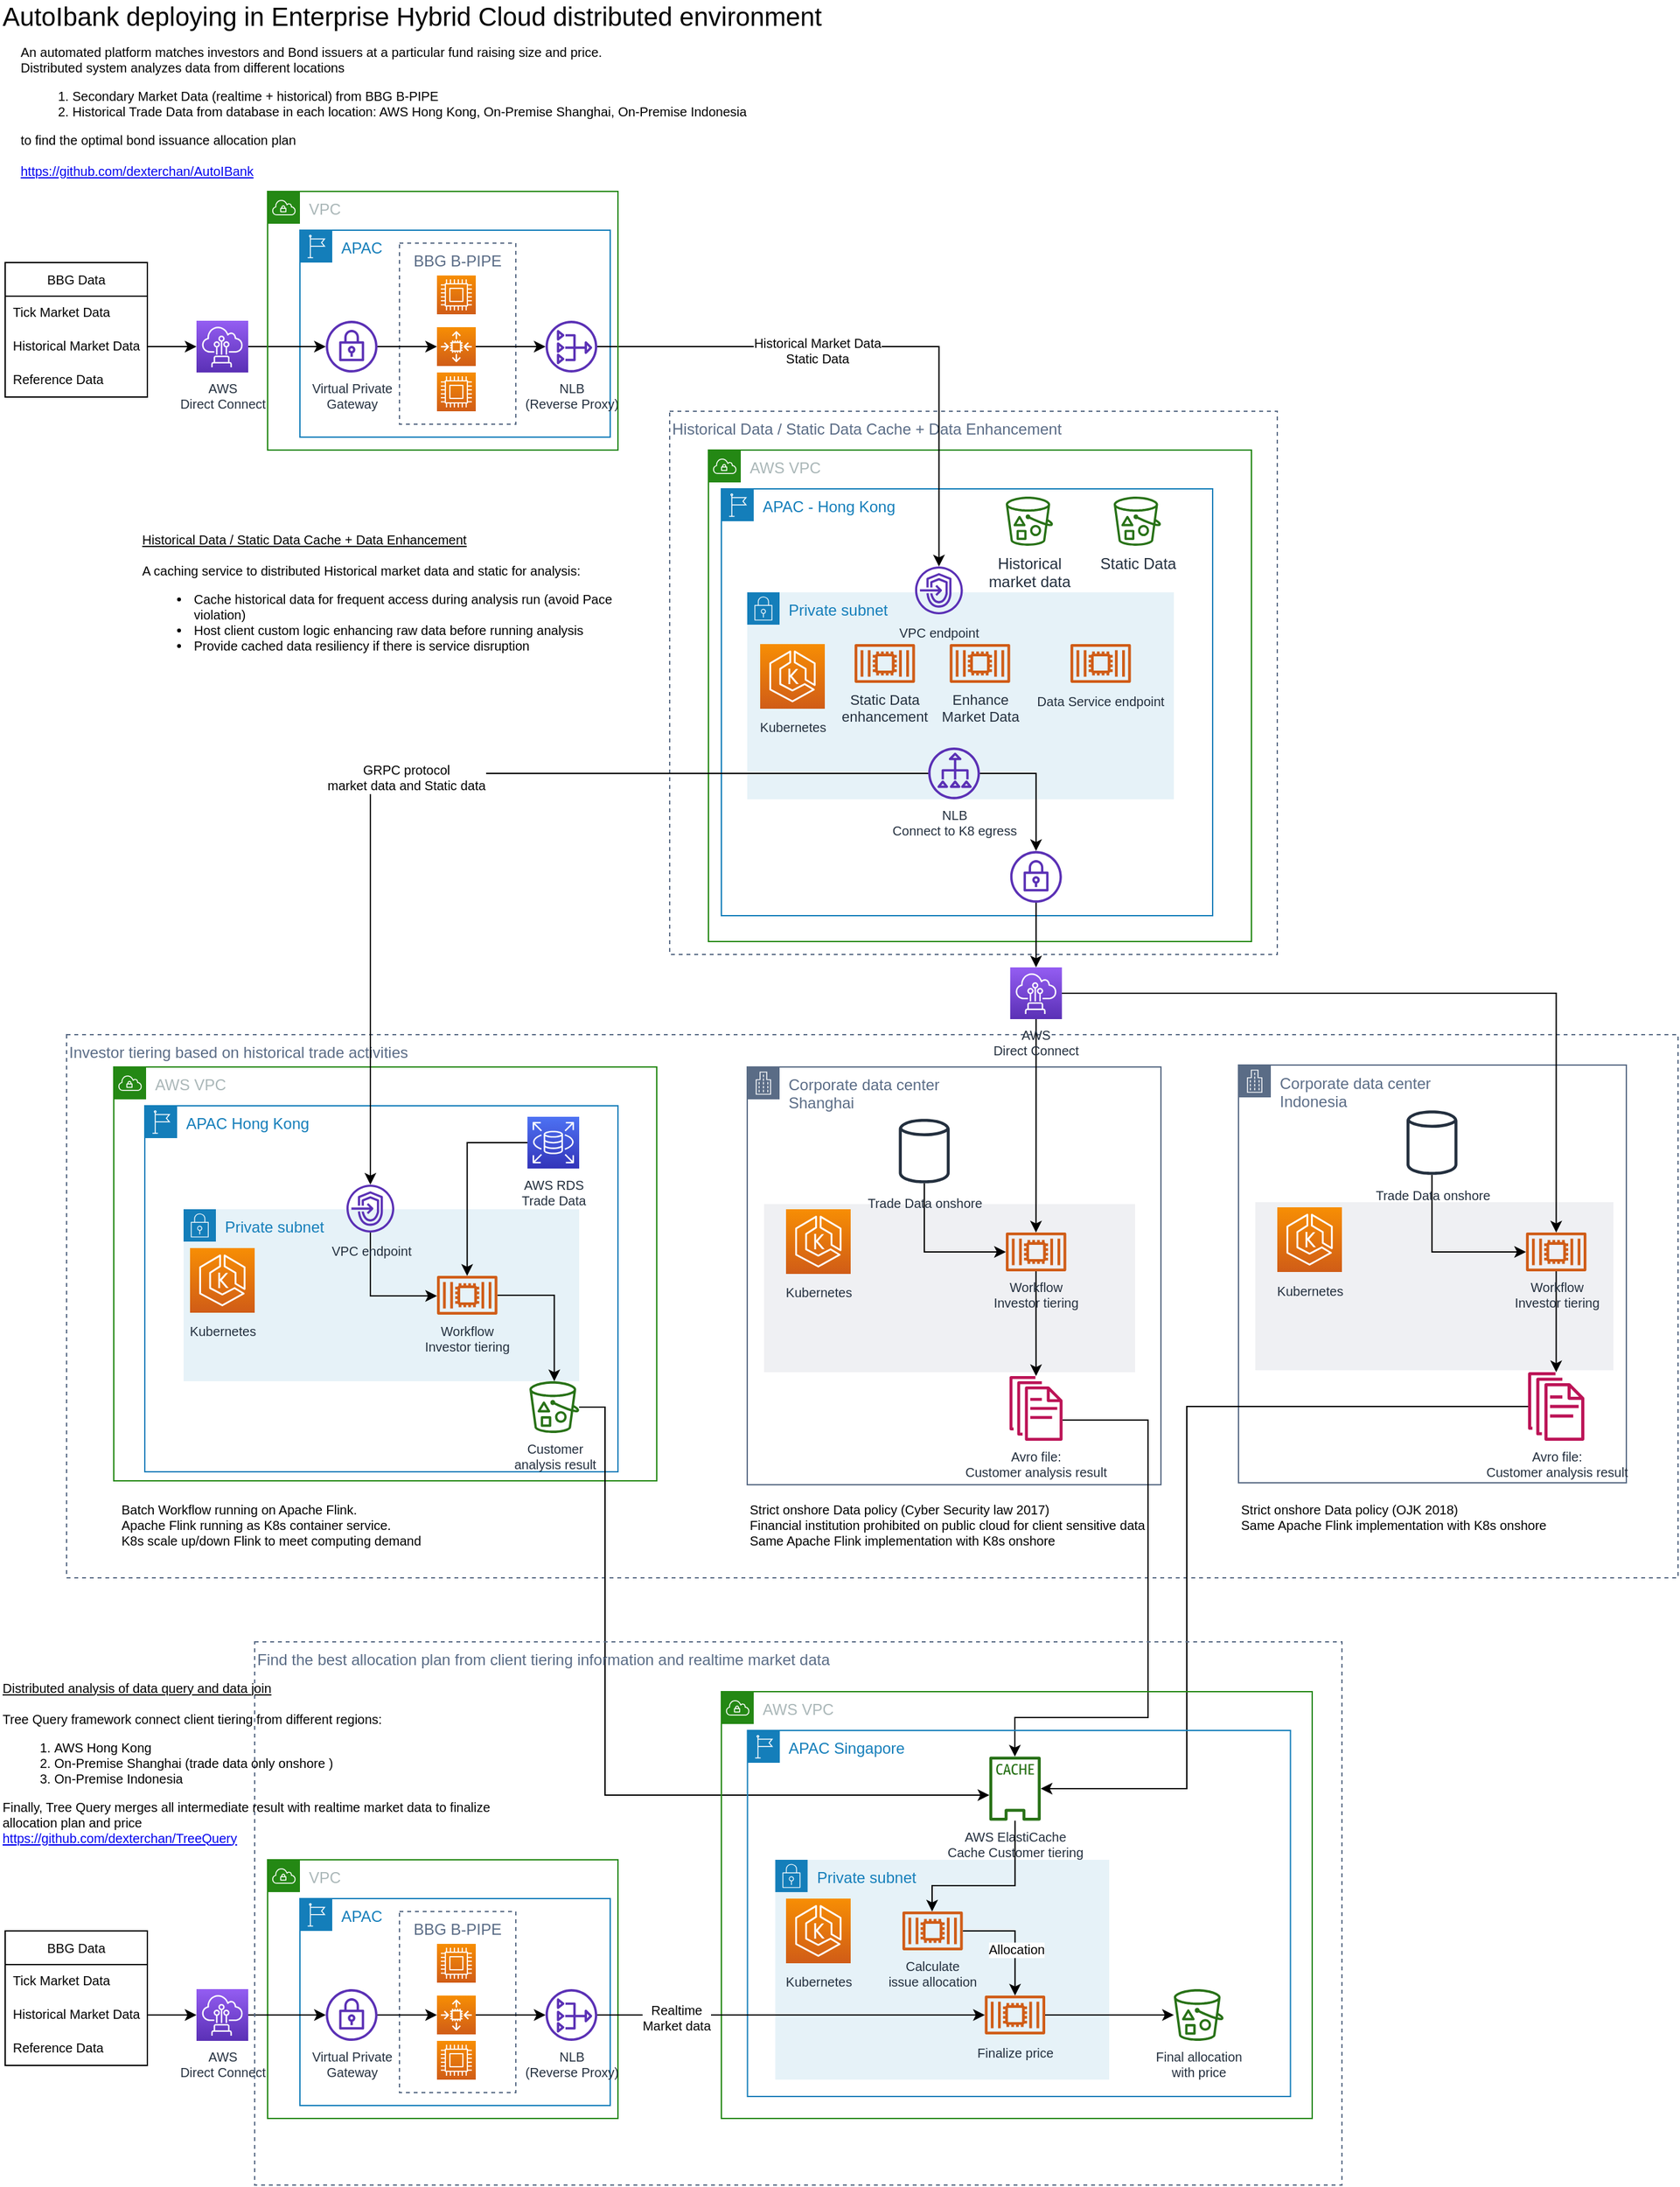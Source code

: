 <mxfile version="12.7.9"><diagram id="aOPVj5zpC2muIau44BB_" name="Page-1"><mxGraphModel dx="946" dy="549" grid="1" gridSize="10" guides="1" tooltips="1" connect="1" arrows="1" fold="1" page="1" pageScale="1" pageWidth="850" pageHeight="1100" math="0" shadow="0"><root><mxCell id="0"/><mxCell id="1" parent="0"/><mxCell id="RfVsqe0ibCzdvbUxRUO3-94" value="Private subnet" style="points=[[0,0],[0.25,0],[0.5,0],[0.75,0],[1,0],[1,0.25],[1,0.5],[1,0.75],[1,1],[0.75,1],[0.5,1],[0.25,1],[0,1],[0,0.75],[0,0.5],[0,0.25]];outlineConnect=0;gradientColor=none;html=1;whiteSpace=wrap;fontSize=12;fontStyle=0;shape=mxgraph.aws4.group;grIcon=mxgraph.aws4.group_security_group;grStroke=0;strokeColor=#147EBA;fillColor=#E6F2F8;verticalAlign=top;align=left;spacingLeft=30;fontColor=#147EBA;dashed=0;" vertex="1" parent="1"><mxGeometry x="625.7" y="1470" width="258.3" height="170" as="geometry"/></mxCell><mxCell id="RfVsqe0ibCzdvbUxRUO3-86" value="Investor tiering based on historical trade activities" style="fillColor=none;strokeColor=#5A6C86;dashed=1;verticalAlign=top;fontStyle=0;fontColor=#5A6C86;align=left;" vertex="1" parent="1"><mxGeometry x="77.5" y="832" width="1246.5" height="420" as="geometry"/></mxCell><mxCell id="RfVsqe0ibCzdvbUxRUO3-118" value="VPC" style="points=[[0,0],[0.25,0],[0.5,0],[0.75,0],[1,0],[1,0.25],[1,0.5],[1,0.75],[1,1],[0.75,1],[0.5,1],[0.25,1],[0,1],[0,0.75],[0,0.5],[0,0.25]];outlineConnect=0;gradientColor=none;html=1;whiteSpace=wrap;fontSize=12;fontStyle=0;shape=mxgraph.aws4.group;grIcon=mxgraph.aws4.group_vpc;strokeColor=#248814;fillColor=none;verticalAlign=top;align=left;spacingLeft=30;fontColor=#AAB7B8;dashed=0;" vertex="1" parent="1"><mxGeometry x="233" y="1470" width="271" height="200" as="geometry"/></mxCell><mxCell id="RfVsqe0ibCzdvbUxRUO3-78" value="&lt;div&gt;Corporate data center&lt;/div&gt;&lt;div&gt;Indonesia&lt;br&gt;&lt;/div&gt;" style="points=[[0,0],[0.25,0],[0.5,0],[0.75,0],[1,0],[1,0.25],[1,0.5],[1,0.75],[1,1],[0.75,1],[0.5,1],[0.25,1],[0,1],[0,0.75],[0,0.5],[0,0.25]];outlineConnect=0;gradientColor=none;html=1;whiteSpace=wrap;fontSize=12;fontStyle=0;shape=mxgraph.aws4.group;grIcon=mxgraph.aws4.group_corporate_data_center;strokeColor=#5A6C86;fillColor=none;verticalAlign=top;align=left;spacingLeft=30;fontColor=#5A6C86;dashed=0;" vertex="1" parent="1"><mxGeometry x="984" y="855.5" width="300" height="323" as="geometry"/></mxCell><mxCell id="RfVsqe0ibCzdvbUxRUO3-64" value="&lt;div&gt;Corporate data center&lt;/div&gt;&lt;div&gt;Shanghai&lt;br&gt;&lt;/div&gt;" style="points=[[0,0],[0.25,0],[0.5,0],[0.75,0],[1,0],[1,0.25],[1,0.5],[1,0.75],[1,1],[0.75,1],[0.5,1],[0.25,1],[0,1],[0,0.75],[0,0.5],[0,0.25]];outlineConnect=0;gradientColor=none;html=1;whiteSpace=wrap;fontSize=12;fontStyle=0;shape=mxgraph.aws4.group;grIcon=mxgraph.aws4.group_corporate_data_center;strokeColor=#5A6C86;fillColor=none;verticalAlign=top;align=left;spacingLeft=30;fontColor=#5A6C86;dashed=0;" vertex="1" parent="1"><mxGeometry x="604" y="857" width="320" height="323" as="geometry"/></mxCell><mxCell id="RfVsqe0ibCzdvbUxRUO3-44" value="AWS VPC" style="points=[[0,0],[0.25,0],[0.5,0],[0.75,0],[1,0],[1,0.25],[1,0.5],[1,0.75],[1,1],[0.75,1],[0.5,1],[0.25,1],[0,1],[0,0.75],[0,0.5],[0,0.25]];outlineConnect=0;gradientColor=none;html=1;whiteSpace=wrap;fontSize=12;fontStyle=0;shape=mxgraph.aws4.group;grIcon=mxgraph.aws4.group_vpc;strokeColor=#248814;fillColor=none;verticalAlign=top;align=left;spacingLeft=30;fontColor=#AAB7B8;dashed=0;" vertex="1" parent="1"><mxGeometry x="114" y="857" width="420" height="320" as="geometry"/></mxCell><mxCell id="RfVsqe0ibCzdvbUxRUO3-76" value="" style="fillColor=#EFF0F3;strokeColor=none;dashed=0;verticalAlign=top;fontStyle=0;fontColor=#232F3D;" vertex="1" parent="1"><mxGeometry x="617" y="963" width="287" height="130" as="geometry"/></mxCell><mxCell id="RfVsqe0ibCzdvbUxRUO3-49" value="APAC Hong Kong" style="points=[[0,0],[0.25,0],[0.5,0],[0.75,0],[1,0],[1,0.25],[1,0.5],[1,0.75],[1,1],[0.75,1],[0.5,1],[0.25,1],[0,1],[0,0.75],[0,0.5],[0,0.25]];outlineConnect=0;gradientColor=none;html=1;whiteSpace=wrap;fontSize=12;fontStyle=0;shape=mxgraph.aws4.group;grIcon=mxgraph.aws4.group_region;strokeColor=#147EBA;fillColor=none;verticalAlign=top;align=left;spacingLeft=30;fontColor=#147EBA;dashed=0;" vertex="1" parent="1"><mxGeometry x="138" y="887" width="366" height="283" as="geometry"/></mxCell><mxCell id="RfVsqe0ibCzdvbUxRUO3-45" value="Historical Data / Static Data Cache + Data Enhancement" style="fillColor=none;strokeColor=#5A6C86;dashed=1;verticalAlign=top;fontStyle=0;fontColor=#5A6C86;align=left;" vertex="1" parent="1"><mxGeometry x="544" y="350" width="470" height="420" as="geometry"/></mxCell><mxCell id="RfVsqe0ibCzdvbUxRUO3-27" value="AWS VPC" style="points=[[0,0],[0.25,0],[0.5,0],[0.75,0],[1,0],[1,0.25],[1,0.5],[1,0.75],[1,1],[0.75,1],[0.5,1],[0.25,1],[0,1],[0,0.75],[0,0.5],[0,0.25]];outlineConnect=0;gradientColor=none;html=1;whiteSpace=wrap;fontSize=12;fontStyle=0;shape=mxgraph.aws4.group;grIcon=mxgraph.aws4.group_vpc;strokeColor=#248814;fillColor=none;verticalAlign=top;align=left;spacingLeft=30;fontColor=#AAB7B8;dashed=0;" vertex="1" parent="1"><mxGeometry x="574" y="380" width="420" height="380" as="geometry"/></mxCell><mxCell id="RfVsqe0ibCzdvbUxRUO3-7" value="APAC - Hong Kong" style="points=[[0,0],[0.25,0],[0.5,0],[0.75,0],[1,0],[1,0.25],[1,0.5],[1,0.75],[1,1],[0.75,1],[0.5,1],[0.25,1],[0,1],[0,0.75],[0,0.5],[0,0.25]];outlineConnect=0;gradientColor=none;html=1;whiteSpace=wrap;fontSize=12;fontStyle=0;shape=mxgraph.aws4.group;grIcon=mxgraph.aws4.group_region;strokeColor=#147EBA;fillColor=none;verticalAlign=top;align=left;spacingLeft=30;fontColor=#147EBA;dashed=0;" vertex="1" parent="1"><mxGeometry x="584" y="410" width="380" height="330" as="geometry"/></mxCell><mxCell id="RfVsqe0ibCzdvbUxRUO3-31" value="Private subnet" style="points=[[0,0],[0.25,0],[0.5,0],[0.75,0],[1,0],[1,0.25],[1,0.5],[1,0.75],[1,1],[0.75,1],[0.5,1],[0.25,1],[0,1],[0,0.75],[0,0.5],[0,0.25]];outlineConnect=0;gradientColor=none;html=1;whiteSpace=wrap;fontSize=12;fontStyle=0;shape=mxgraph.aws4.group;grIcon=mxgraph.aws4.group_security_group;grStroke=0;strokeColor=#147EBA;fillColor=#E6F2F8;verticalAlign=top;align=left;spacingLeft=30;fontColor=#147EBA;dashed=0;" vertex="1" parent="1"><mxGeometry x="604" y="490" width="330" height="160" as="geometry"/></mxCell><mxCell id="RfVsqe0ibCzdvbUxRUO3-16" value="BBG B-PIPE" style="fillColor=none;strokeColor=#5A6C86;dashed=1;verticalAlign=top;fontStyle=0;fontColor=#5A6C86;" vertex="1" parent="1"><mxGeometry x="335" y="220" width="90" height="140" as="geometry"/></mxCell><mxCell id="RfVsqe0ibCzdvbUxRUO3-4" value="APAC" style="points=[[0,0],[0.25,0],[0.5,0],[0.75,0],[1,0],[1,0.25],[1,0.5],[1,0.75],[1,1],[0.75,1],[0.5,1],[0.25,1],[0,1],[0,0.75],[0,0.5],[0,0.25]];outlineConnect=0;gradientColor=none;html=1;whiteSpace=wrap;fontSize=12;fontStyle=0;shape=mxgraph.aws4.group;grIcon=mxgraph.aws4.group_region;strokeColor=#147EBA;fillColor=none;verticalAlign=top;align=left;spacingLeft=30;fontColor=#147EBA;dashed=0;" vertex="1" parent="1"><mxGeometry x="258" y="210" width="240" height="160" as="geometry"/></mxCell><mxCell id="RfVsqe0ibCzdvbUxRUO3-3" style="edgeStyle=orthogonalEdgeStyle;rounded=0;orthogonalLoop=1;jettySize=auto;html=1;" edge="1" parent="1" source="RfVsqe0ibCzdvbUxRUO3-1" target="RfVsqe0ibCzdvbUxRUO3-2"><mxGeometry relative="1" as="geometry"/></mxCell><mxCell id="RfVsqe0ibCzdvbUxRUO3-1" value="&lt;div style=&quot;font-size: 10px&quot;&gt;&lt;font style=&quot;font-size: 10px&quot;&gt;AWS &lt;br&gt;&lt;/font&gt;&lt;/div&gt;&lt;div style=&quot;font-size: 10px&quot;&gt;&lt;font style=&quot;font-size: 10px&quot;&gt;Direct Connect&lt;br&gt;&lt;/font&gt;&lt;/div&gt;" style="outlineConnect=0;fontColor=#232F3E;gradientColor=#945DF2;gradientDirection=north;fillColor=#5A30B5;strokeColor=#ffffff;dashed=0;verticalLabelPosition=bottom;verticalAlign=top;align=center;html=1;fontSize=12;fontStyle=0;aspect=fixed;shape=mxgraph.aws4.resourceIcon;resIcon=mxgraph.aws4.direct_connect;" vertex="1" parent="1"><mxGeometry x="178" y="280" width="40" height="40" as="geometry"/></mxCell><mxCell id="RfVsqe0ibCzdvbUxRUO3-6" style="edgeStyle=orthogonalEdgeStyle;rounded=0;orthogonalLoop=1;jettySize=auto;html=1;" edge="1" parent="1" source="RfVsqe0ibCzdvbUxRUO3-11" target="RfVsqe0ibCzdvbUxRUO3-5"><mxGeometry relative="1" as="geometry"/></mxCell><mxCell id="RfVsqe0ibCzdvbUxRUO3-2" value="&lt;div style=&quot;font-size: 10px&quot;&gt;&lt;font style=&quot;font-size: 10px&quot;&gt;Virtual Private &lt;br&gt;&lt;/font&gt;&lt;/div&gt;&lt;div style=&quot;font-size: 10px&quot;&gt;&lt;font style=&quot;font-size: 10px&quot;&gt;Gateway&lt;/font&gt;&lt;/div&gt;" style="outlineConnect=0;fontColor=#232F3E;gradientColor=none;fillColor=#5A30B5;strokeColor=none;dashed=0;verticalLabelPosition=bottom;verticalAlign=top;align=center;html=1;fontSize=12;fontStyle=0;aspect=fixed;pointerEvents=1;shape=mxgraph.aws4.vpn_gateway;" vertex="1" parent="1"><mxGeometry x="278" y="280" width="40" height="40" as="geometry"/></mxCell><mxCell id="RfVsqe0ibCzdvbUxRUO3-10" style="edgeStyle=orthogonalEdgeStyle;rounded=0;orthogonalLoop=1;jettySize=auto;html=1;" edge="1" parent="1" source="RfVsqe0ibCzdvbUxRUO3-5" target="RfVsqe0ibCzdvbUxRUO3-9"><mxGeometry relative="1" as="geometry"/></mxCell><mxCell id="RfVsqe0ibCzdvbUxRUO3-43" value="&lt;div&gt;Historical Market Data&lt;/div&gt;&lt;div&gt;Static Data&lt;br&gt;&lt;/div&gt;" style="text;html=1;align=center;verticalAlign=middle;resizable=0;points=[];labelBackgroundColor=#ffffff;fontSize=10;" vertex="1" connectable="0" parent="RfVsqe0ibCzdvbUxRUO3-10"><mxGeometry x="-0.218" y="-3" relative="1" as="geometry"><mxPoint as="offset"/></mxGeometry></mxCell><mxCell id="RfVsqe0ibCzdvbUxRUO3-5" value="&lt;div style=&quot;font-size: 10px;&quot;&gt;NLB&lt;/div&gt;&lt;div style=&quot;font-size: 10px;&quot;&gt;&lt;font style=&quot;font-size: 10px&quot;&gt;(Reverse Proxy)&lt;/font&gt;&lt;/div&gt;" style="outlineConnect=0;fontColor=#232F3E;gradientColor=none;fillColor=#5A30B5;strokeColor=none;dashed=0;verticalLabelPosition=bottom;verticalAlign=top;align=center;html=1;fontSize=10;fontStyle=0;aspect=fixed;pointerEvents=1;shape=mxgraph.aws4.nat_gateway;rotation=0;direction=east;" vertex="1" parent="1"><mxGeometry x="448" y="280" width="40" height="40" as="geometry"/></mxCell><mxCell id="RfVsqe0ibCzdvbUxRUO3-9" value="&lt;font style=&quot;font-size: 10px&quot;&gt;VPC endpoint&lt;/font&gt;" style="outlineConnect=0;fontColor=#232F3E;gradientColor=none;fillColor=#5A30B5;strokeColor=none;dashed=0;verticalLabelPosition=bottom;verticalAlign=top;align=center;html=1;fontSize=12;fontStyle=0;aspect=fixed;pointerEvents=1;shape=mxgraph.aws4.endpoints;" vertex="1" parent="1"><mxGeometry x="733.8" y="470" width="37" height="37" as="geometry"/></mxCell><mxCell id="RfVsqe0ibCzdvbUxRUO3-11" value="" style="outlineConnect=0;fontColor=#232F3E;gradientColor=#F78E04;gradientDirection=north;fillColor=#D05C17;strokeColor=#ffffff;dashed=0;verticalLabelPosition=bottom;verticalAlign=top;align=center;html=1;fontSize=12;fontStyle=0;aspect=fixed;shape=mxgraph.aws4.resourceIcon;resIcon=mxgraph.aws4.auto_scaling2;" vertex="1" parent="1"><mxGeometry x="364" y="285" width="30" height="30" as="geometry"/></mxCell><mxCell id="RfVsqe0ibCzdvbUxRUO3-12" style="edgeStyle=orthogonalEdgeStyle;rounded=0;orthogonalLoop=1;jettySize=auto;html=1;" edge="1" parent="1" source="RfVsqe0ibCzdvbUxRUO3-2" target="RfVsqe0ibCzdvbUxRUO3-11"><mxGeometry relative="1" as="geometry"><mxPoint x="318" y="300" as="sourcePoint"/><mxPoint x="448" y="300" as="targetPoint"/></mxGeometry></mxCell><mxCell id="RfVsqe0ibCzdvbUxRUO3-13" value="" style="outlineConnect=0;fontColor=#232F3E;gradientColor=#F78E04;gradientDirection=north;fillColor=#D05C17;strokeColor=#ffffff;dashed=0;verticalLabelPosition=bottom;verticalAlign=top;align=center;html=1;fontSize=12;fontStyle=0;aspect=fixed;shape=mxgraph.aws4.resourceIcon;resIcon=mxgraph.aws4.compute;" vertex="1" parent="1"><mxGeometry x="364" y="320" width="30" height="30" as="geometry"/></mxCell><mxCell id="RfVsqe0ibCzdvbUxRUO3-14" value="" style="outlineConnect=0;fontColor=#232F3E;gradientColor=#F78E04;gradientDirection=north;fillColor=#D05C17;strokeColor=#ffffff;dashed=0;verticalLabelPosition=bottom;verticalAlign=top;align=center;html=1;fontSize=12;fontStyle=0;aspect=fixed;shape=mxgraph.aws4.resourceIcon;resIcon=mxgraph.aws4.compute;" vertex="1" parent="1"><mxGeometry x="364" y="245" width="30" height="30" as="geometry"/></mxCell><mxCell id="RfVsqe0ibCzdvbUxRUO3-19" value="BBG Data" style="swimlane;fontStyle=0;childLayout=stackLayout;horizontal=1;startSize=26;fillColor=none;horizontalStack=0;resizeParent=1;resizeParentMax=0;resizeLast=0;collapsible=1;marginBottom=0;fontSize=10;" vertex="1" parent="1"><mxGeometry x="30" y="235" width="110" height="104" as="geometry"/></mxCell><mxCell id="RfVsqe0ibCzdvbUxRUO3-20" value="Tick Market Data" style="text;strokeColor=none;fillColor=none;align=left;verticalAlign=top;spacingLeft=4;spacingRight=4;overflow=hidden;rotatable=0;points=[[0,0.5],[1,0.5]];portConstraint=eastwest;fontSize=10;" vertex="1" parent="RfVsqe0ibCzdvbUxRUO3-19"><mxGeometry y="26" width="110" height="26" as="geometry"/></mxCell><mxCell id="RfVsqe0ibCzdvbUxRUO3-21" value="Historical Market Data" style="text;strokeColor=none;fillColor=none;align=left;verticalAlign=top;spacingLeft=4;spacingRight=4;overflow=hidden;rotatable=0;points=[[0,0.5],[1,0.5]];portConstraint=eastwest;fontSize=10;" vertex="1" parent="RfVsqe0ibCzdvbUxRUO3-19"><mxGeometry y="52" width="110" height="26" as="geometry"/></mxCell><mxCell id="RfVsqe0ibCzdvbUxRUO3-22" value="Reference Data" style="text;strokeColor=none;fillColor=none;align=left;verticalAlign=top;spacingLeft=4;spacingRight=4;overflow=hidden;rotatable=0;points=[[0,0.5],[1,0.5]];portConstraint=eastwest;fontSize=10;" vertex="1" parent="RfVsqe0ibCzdvbUxRUO3-19"><mxGeometry y="78" width="110" height="26" as="geometry"/></mxCell><mxCell id="RfVsqe0ibCzdvbUxRUO3-23" style="edgeStyle=orthogonalEdgeStyle;rounded=0;orthogonalLoop=1;jettySize=auto;html=1;fontSize=10;" edge="1" parent="1" source="RfVsqe0ibCzdvbUxRUO3-21" target="RfVsqe0ibCzdvbUxRUO3-1"><mxGeometry relative="1" as="geometry"/></mxCell><mxCell id="RfVsqe0ibCzdvbUxRUO3-26" value="VPC" style="points=[[0,0],[0.25,0],[0.5,0],[0.75,0],[1,0],[1,0.25],[1,0.5],[1,0.75],[1,1],[0.75,1],[0.5,1],[0.25,1],[0,1],[0,0.75],[0,0.5],[0,0.25]];outlineConnect=0;gradientColor=none;html=1;whiteSpace=wrap;fontSize=12;fontStyle=0;shape=mxgraph.aws4.group;grIcon=mxgraph.aws4.group_vpc;strokeColor=#248814;fillColor=none;verticalAlign=top;align=left;spacingLeft=30;fontColor=#AAB7B8;dashed=0;" vertex="1" parent="1"><mxGeometry x="233" y="180" width="271" height="200" as="geometry"/></mxCell><mxCell id="RfVsqe0ibCzdvbUxRUO3-28" value="&lt;div align=&quot;left&quot;&gt;&lt;font style=&quot;font-size: 20px&quot;&gt;AutoIbank deploying in Enterprise Hybrid Cloud distributed environment&lt;/font&gt;&lt;/div&gt;&lt;div align=&quot;left&quot;&gt;&lt;br&gt;&lt;/div&gt;" style="text;html=1;strokeColor=none;fillColor=none;align=left;verticalAlign=middle;whiteSpace=wrap;rounded=0;fontSize=10;" vertex="1" parent="1"><mxGeometry x="26" y="40" width="685" height="20" as="geometry"/></mxCell><mxCell id="RfVsqe0ibCzdvbUxRUO3-29" value="&lt;div align=&quot;left&quot;&gt;An automated platform matches investors and Bond issuers at a particular fund raising size and price. &lt;br&gt;&lt;/div&gt;Distributed system analyzes data from different locations&lt;br&gt;&lt;ol&gt;&lt;li&gt;Secondary Market Data (realtime + historical) from BBG B-PIPE&lt;/li&gt;&lt;li&gt;Historical Trade Data from database in each location: AWS Hong Kong, On-Premise Shanghai, On-Premise Indonesia&lt;br&gt;&lt;/li&gt;&lt;/ol&gt;&lt;div align=&quot;left&quot;&gt;to find the optimal bond issuance allocation plan &lt;br&gt;&lt;/div&gt;&lt;div&gt;&lt;br&gt;&lt;/div&gt;&lt;div&gt;&lt;a href=&quot;https://github.com/dexterchan/AutoIBank&quot;&gt;https://github.com/dexterchan/AutoIBank&lt;/a&gt;&lt;/div&gt;" style="text;html=1;strokeColor=none;fillColor=none;align=left;verticalAlign=middle;whiteSpace=wrap;rounded=0;fontSize=10;" vertex="1" parent="1"><mxGeometry x="40" y="83" width="603" height="70" as="geometry"/></mxCell><mxCell id="RfVsqe0ibCzdvbUxRUO3-30" value="&lt;font style=&quot;font-size: 10px&quot;&gt;Kubernetes&lt;/font&gt; " style="outlineConnect=0;fontColor=#232F3E;gradientColor=#F78E04;gradientDirection=north;fillColor=#D05C17;strokeColor=#ffffff;dashed=0;verticalLabelPosition=bottom;verticalAlign=top;align=center;html=1;fontSize=12;fontStyle=0;aspect=fixed;shape=mxgraph.aws4.resourceIcon;resIcon=mxgraph.aws4.eks;" vertex="1" parent="1"><mxGeometry x="614" y="530" width="50" height="50" as="geometry"/></mxCell><mxCell id="RfVsqe0ibCzdvbUxRUO3-32" value="&lt;div&gt;Historical&lt;/div&gt;&lt;div&gt;market data&lt;br&gt;&lt;/div&gt;" style="outlineConnect=0;fontColor=#232F3E;gradientColor=none;fillColor=#277116;strokeColor=none;dashed=0;verticalLabelPosition=bottom;verticalAlign=top;align=center;html=1;fontSize=12;fontStyle=0;aspect=fixed;pointerEvents=1;shape=mxgraph.aws4.bucket_with_objects;" vertex="1" parent="1"><mxGeometry x="804" y="416" width="36.54" height="38" as="geometry"/></mxCell><mxCell id="RfVsqe0ibCzdvbUxRUO3-33" value="&lt;div style=&quot;font-size: 11px&quot;&gt;&lt;font style=&quot;font-size: 11px&quot;&gt;Static Data&lt;/font&gt;&lt;/div&gt;&lt;div style=&quot;font-size: 11px&quot;&gt;&lt;font style=&quot;font-size: 11px&quot;&gt;enhancement&lt;/font&gt;&lt;br&gt;&lt;/div&gt;" style="outlineConnect=0;fontColor=#232F3E;gradientColor=none;fillColor=#D05C17;strokeColor=none;dashed=0;verticalLabelPosition=bottom;verticalAlign=top;align=center;html=1;fontSize=12;fontStyle=0;aspect=fixed;pointerEvents=1;shape=mxgraph.aws4.container_2;" vertex="1" parent="1"><mxGeometry x="687" y="530" width="46.8" height="30" as="geometry"/></mxCell><mxCell id="RfVsqe0ibCzdvbUxRUO3-37" value="&lt;div&gt;Static Data&lt;/div&gt;" style="outlineConnect=0;fontColor=#232F3E;gradientColor=none;fillColor=#277116;strokeColor=none;dashed=0;verticalLabelPosition=bottom;verticalAlign=top;align=center;html=1;fontSize=12;fontStyle=0;aspect=fixed;pointerEvents=1;shape=mxgraph.aws4.bucket_with_objects;" vertex="1" parent="1"><mxGeometry x="887.46" y="416" width="36.54" height="38" as="geometry"/></mxCell><mxCell id="RfVsqe0ibCzdvbUxRUO3-38" value="&lt;div style=&quot;font-size: 11px&quot;&gt;&lt;font style=&quot;font-size: 11px&quot;&gt;Enhance &lt;br&gt;&lt;/font&gt;&lt;/div&gt;&lt;div style=&quot;font-size: 11px&quot;&gt;&lt;font style=&quot;font-size: 11px&quot;&gt;Market Data&lt;br&gt;&lt;/font&gt;&lt;/div&gt;&amp;nbsp;" style="outlineConnect=0;fontColor=#232F3E;gradientColor=none;fillColor=#D05C17;strokeColor=none;dashed=0;verticalLabelPosition=bottom;verticalAlign=top;align=center;html=1;fontSize=12;fontStyle=0;aspect=fixed;pointerEvents=1;shape=mxgraph.aws4.container_2;" vertex="1" parent="1"><mxGeometry x="760.6" y="530" width="46.8" height="30" as="geometry"/></mxCell><mxCell id="RfVsqe0ibCzdvbUxRUO3-42" value="&lt;font style=&quot;font-size: 10px&quot;&gt;Data Service endpoint&lt;/font&gt;" style="outlineConnect=0;fontColor=#232F3E;gradientColor=none;fillColor=#D05C17;strokeColor=none;dashed=0;verticalLabelPosition=bottom;verticalAlign=top;align=center;html=1;fontSize=12;fontStyle=0;aspect=fixed;pointerEvents=1;shape=mxgraph.aws4.container_2;" vertex="1" parent="1"><mxGeometry x="854" y="530" width="46.8" height="30" as="geometry"/></mxCell><mxCell id="RfVsqe0ibCzdvbUxRUO3-72" style="edgeStyle=orthogonalEdgeStyle;rounded=0;orthogonalLoop=1;jettySize=auto;html=1;fontSize=10;" edge="1" parent="1" source="RfVsqe0ibCzdvbUxRUO3-46" target="RfVsqe0ibCzdvbUxRUO3-71"><mxGeometry relative="1" as="geometry"/></mxCell><mxCell id="RfVsqe0ibCzdvbUxRUO3-46" value="&lt;div style=&quot;font-size: 10px&quot;&gt;&lt;font style=&quot;font-size: 10px&quot;&gt;AWS &lt;br&gt;&lt;/font&gt;&lt;/div&gt;&lt;div style=&quot;font-size: 10px&quot;&gt;&lt;font style=&quot;font-size: 10px&quot;&gt;Direct Connect&lt;br&gt;&lt;/font&gt;&lt;/div&gt;" style="outlineConnect=0;fontColor=#232F3E;gradientColor=#945DF2;gradientDirection=north;fillColor=#5A30B5;strokeColor=#ffffff;dashed=0;verticalLabelPosition=bottom;verticalAlign=top;align=center;html=1;fontSize=12;fontStyle=0;aspect=fixed;shape=mxgraph.aws4.resourceIcon;resIcon=mxgraph.aws4.direct_connect;" vertex="1" parent="1"><mxGeometry x="807.4" y="780" width="40" height="40" as="geometry"/></mxCell><mxCell id="RfVsqe0ibCzdvbUxRUO3-48" value="&lt;div style=&quot;font-size: 10px&quot;&gt;&lt;font style=&quot;font-size: 10px&quot;&gt;AWS RDS&lt;/font&gt;&lt;/div&gt;&lt;div style=&quot;font-size: 10px&quot;&gt;&lt;font style=&quot;font-size: 10px&quot;&gt;Trade Data&lt;br&gt;&lt;/font&gt;&lt;/div&gt;" style="outlineConnect=0;fontColor=#232F3E;gradientColor=#4D72F3;gradientDirection=north;fillColor=#3334B9;strokeColor=#ffffff;dashed=0;verticalLabelPosition=bottom;verticalAlign=top;align=center;html=1;fontSize=12;fontStyle=0;aspect=fixed;shape=mxgraph.aws4.resourceIcon;resIcon=mxgraph.aws4.rds;" vertex="1" parent="1"><mxGeometry x="434" y="895.5" width="40" height="40" as="geometry"/></mxCell><mxCell id="RfVsqe0ibCzdvbUxRUO3-54" style="edgeStyle=orthogonalEdgeStyle;rounded=0;orthogonalLoop=1;jettySize=auto;html=1;fontSize=10;" edge="1" parent="1" source="RfVsqe0ibCzdvbUxRUO3-50" target="RfVsqe0ibCzdvbUxRUO3-53"><mxGeometry relative="1" as="geometry"/></mxCell><mxCell id="RfVsqe0ibCzdvbUxRUO3-61" value="&lt;div&gt;GRPC protocol&lt;/div&gt;&lt;div&gt;market data and Static data&lt;br&gt;&lt;/div&gt;" style="text;html=1;align=center;verticalAlign=middle;resizable=0;points=[];labelBackgroundColor=#ffffff;fontSize=10;" vertex="1" connectable="0" parent="RfVsqe0ibCzdvbUxRUO3-54"><mxGeometry x="0.078" y="3" relative="1" as="geometry"><mxPoint as="offset"/></mxGeometry></mxCell><mxCell id="RfVsqe0ibCzdvbUxRUO3-67" style="edgeStyle=orthogonalEdgeStyle;rounded=0;orthogonalLoop=1;jettySize=auto;html=1;fontSize=10;" edge="1" parent="1" source="RfVsqe0ibCzdvbUxRUO3-50" target="RfVsqe0ibCzdvbUxRUO3-65"><mxGeometry relative="1" as="geometry"/></mxCell><mxCell id="RfVsqe0ibCzdvbUxRUO3-50" value="&lt;div style=&quot;font-size: 10px&quot;&gt;&lt;font style=&quot;font-size: 10px&quot;&gt;NLB&lt;/font&gt;&lt;/div&gt;&lt;div style=&quot;font-size: 10px&quot;&gt;&lt;font style=&quot;font-size: 10px&quot;&gt;Connect to K8 egress&lt;/font&gt;&lt;font style=&quot;font-size: 10px&quot;&gt;&lt;br&gt;&lt;/font&gt;&lt;/div&gt;" style="outlineConnect=0;fontColor=#232F3E;gradientColor=none;fillColor=#5A30B5;strokeColor=none;dashed=0;verticalLabelPosition=bottom;verticalAlign=top;align=center;html=1;fontSize=12;fontStyle=0;aspect=fixed;pointerEvents=1;shape=mxgraph.aws4.nat_gateway;direction=north;" vertex="1" parent="1"><mxGeometry x="744" y="610" width="40" height="40" as="geometry"/></mxCell><mxCell id="RfVsqe0ibCzdvbUxRUO3-55" value="Private subnet" style="points=[[0,0],[0.25,0],[0.5,0],[0.75,0],[1,0],[1,0.25],[1,0.5],[1,0.75],[1,1],[0.75,1],[0.5,1],[0.25,1],[0,1],[0,0.75],[0,0.5],[0,0.25]];outlineConnect=0;gradientColor=none;html=1;whiteSpace=wrap;fontSize=12;fontStyle=0;shape=mxgraph.aws4.group;grIcon=mxgraph.aws4.group_security_group;grStroke=0;strokeColor=#147EBA;fillColor=#E6F2F8;verticalAlign=top;align=left;spacingLeft=30;fontColor=#147EBA;dashed=0;" vertex="1" parent="1"><mxGeometry x="168" y="967" width="306" height="133" as="geometry"/></mxCell><mxCell id="RfVsqe0ibCzdvbUxRUO3-126" style="edgeStyle=orthogonalEdgeStyle;rounded=0;orthogonalLoop=1;jettySize=auto;html=1;fontSize=10;" edge="1" parent="1" source="RfVsqe0ibCzdvbUxRUO3-53" target="RfVsqe0ibCzdvbUxRUO3-58"><mxGeometry relative="1" as="geometry"><Array as="points"><mxPoint x="313" y="1034"/></Array></mxGeometry></mxCell><mxCell id="RfVsqe0ibCzdvbUxRUO3-53" value="&lt;font style=&quot;font-size: 10px&quot;&gt;VPC endpoint&lt;/font&gt;" style="outlineConnect=0;fontColor=#232F3E;gradientColor=none;fillColor=#5A30B5;strokeColor=none;dashed=0;verticalLabelPosition=bottom;verticalAlign=top;align=center;html=1;fontSize=12;fontStyle=0;aspect=fixed;pointerEvents=1;shape=mxgraph.aws4.endpoints;" vertex="1" parent="1"><mxGeometry x="294" y="948" width="37" height="37" as="geometry"/></mxCell><mxCell id="RfVsqe0ibCzdvbUxRUO3-57" value="&lt;font style=&quot;font-size: 10px&quot;&gt;Kubernetes&lt;/font&gt; " style="outlineConnect=0;fontColor=#232F3E;gradientColor=#F78E04;gradientDirection=north;fillColor=#D05C17;strokeColor=#ffffff;dashed=0;verticalLabelPosition=bottom;verticalAlign=top;align=center;html=1;fontSize=12;fontStyle=0;aspect=fixed;shape=mxgraph.aws4.resourceIcon;resIcon=mxgraph.aws4.eks;" vertex="1" parent="1"><mxGeometry x="173" y="997" width="50" height="50" as="geometry"/></mxCell><mxCell id="RfVsqe0ibCzdvbUxRUO3-96" style="edgeStyle=orthogonalEdgeStyle;rounded=0;orthogonalLoop=1;jettySize=auto;html=1;fontSize=10;" edge="1" parent="1" source="RfVsqe0ibCzdvbUxRUO3-58" target="RfVsqe0ibCzdvbUxRUO3-63"><mxGeometry relative="1" as="geometry"/></mxCell><mxCell id="RfVsqe0ibCzdvbUxRUO3-58" value="&lt;div style=&quot;font-size: 10px&quot;&gt;&lt;font style=&quot;font-size: 10px&quot;&gt;Workflow&lt;/font&gt;&lt;/div&gt;&lt;div style=&quot;font-size: 10px&quot;&gt;&lt;font style=&quot;font-size: 10px&quot;&gt;Investor tiering&lt;br&gt;&lt;/font&gt;&lt;/div&gt;" style="outlineConnect=0;fontColor=#232F3E;gradientColor=none;fillColor=#D05C17;strokeColor=none;dashed=0;verticalLabelPosition=bottom;verticalAlign=top;align=center;html=1;fontSize=12;fontStyle=0;aspect=fixed;pointerEvents=1;shape=mxgraph.aws4.container_2;" vertex="1" parent="1"><mxGeometry x="364" y="1018.5" width="46.8" height="30" as="geometry"/></mxCell><mxCell id="RfVsqe0ibCzdvbUxRUO3-62" value="&lt;div align=&quot;left&quot;&gt;Batch Workflow running on Apache Flink.&lt;/div&gt;&lt;div align=&quot;left&quot;&gt;Apache Flink running as K8s container service.&lt;/div&gt;&lt;div align=&quot;left&quot;&gt;K8s scale up/down Flink to meet computing demand&lt;br&gt;&lt;/div&gt;" style="text;html=1;strokeColor=none;fillColor=none;align=left;verticalAlign=top;whiteSpace=wrap;rounded=0;fontSize=10;" vertex="1" parent="1"><mxGeometry x="118" y="1187" width="256" height="50" as="geometry"/></mxCell><mxCell id="RfVsqe0ibCzdvbUxRUO3-91" style="edgeStyle=orthogonalEdgeStyle;rounded=0;orthogonalLoop=1;jettySize=auto;html=1;fontSize=10;" edge="1" parent="1" source="RfVsqe0ibCzdvbUxRUO3-63" target="RfVsqe0ibCzdvbUxRUO3-90"><mxGeometry relative="1" as="geometry"><mxPoint x="524" y="1450" as="targetPoint"/><Array as="points"><mxPoint x="494" y="1120"/><mxPoint x="494" y="1420"/></Array></mxGeometry></mxCell><mxCell id="RfVsqe0ibCzdvbUxRUO3-63" value="&lt;div style=&quot;font-size: 10px&quot;&gt;&lt;font style=&quot;font-size: 10px&quot;&gt;Customer &lt;br&gt;&lt;/font&gt;&lt;/div&gt;&lt;div style=&quot;font-size: 10px&quot;&gt;&lt;font style=&quot;font-size: 10px&quot;&gt;analysis result&lt;br&gt;&lt;/font&gt;&lt;/div&gt;" style="outlineConnect=0;fontColor=#232F3E;gradientColor=none;fillColor=#277116;strokeColor=none;dashed=0;verticalLabelPosition=bottom;verticalAlign=top;align=center;html=1;fontSize=12;fontStyle=0;aspect=fixed;pointerEvents=1;shape=mxgraph.aws4.bucket_with_objects;" vertex="1" parent="1"><mxGeometry x="435.54" y="1100" width="38.46" height="40" as="geometry"/></mxCell><mxCell id="RfVsqe0ibCzdvbUxRUO3-68" style="edgeStyle=orthogonalEdgeStyle;rounded=0;orthogonalLoop=1;jettySize=auto;html=1;fontSize=10;" edge="1" parent="1" source="RfVsqe0ibCzdvbUxRUO3-65" target="RfVsqe0ibCzdvbUxRUO3-46"><mxGeometry relative="1" as="geometry"/></mxCell><mxCell id="RfVsqe0ibCzdvbUxRUO3-65" value="" style="outlineConnect=0;fontColor=#232F3E;gradientColor=none;fillColor=#5A30B5;strokeColor=none;dashed=0;verticalLabelPosition=bottom;verticalAlign=top;align=center;html=1;fontSize=12;fontStyle=0;aspect=fixed;pointerEvents=1;shape=mxgraph.aws4.vpn_gateway;" vertex="1" parent="1"><mxGeometry x="807.4" y="690" width="40" height="40" as="geometry"/></mxCell><mxCell id="RfVsqe0ibCzdvbUxRUO3-69" value="&lt;font style=&quot;font-size: 10px&quot;&gt;Kubernetes&lt;/font&gt; " style="outlineConnect=0;fontColor=#232F3E;gradientColor=#F78E04;gradientDirection=north;fillColor=#D05C17;strokeColor=#ffffff;dashed=0;verticalLabelPosition=bottom;verticalAlign=top;align=center;html=1;fontSize=12;fontStyle=0;aspect=fixed;shape=mxgraph.aws4.resourceIcon;resIcon=mxgraph.aws4.eks;" vertex="1" parent="1"><mxGeometry x="634" y="967" width="50" height="50" as="geometry"/></mxCell><mxCell id="RfVsqe0ibCzdvbUxRUO3-97" style="edgeStyle=orthogonalEdgeStyle;rounded=0;orthogonalLoop=1;jettySize=auto;html=1;fontSize=10;" edge="1" parent="1" source="RfVsqe0ibCzdvbUxRUO3-71" target="RfVsqe0ibCzdvbUxRUO3-75"><mxGeometry relative="1" as="geometry"/></mxCell><mxCell id="RfVsqe0ibCzdvbUxRUO3-71" value="&lt;div style=&quot;font-size: 10px&quot;&gt;&lt;font style=&quot;font-size: 10px&quot;&gt;Workflow&lt;/font&gt;&lt;/div&gt;&lt;div style=&quot;font-size: 10px&quot;&gt;&lt;font style=&quot;font-size: 10px&quot;&gt;Investor tiering&lt;br&gt;&lt;/font&gt;&lt;/div&gt;" style="outlineConnect=0;fontColor=#232F3E;gradientColor=none;fillColor=#D05C17;strokeColor=none;dashed=0;verticalLabelPosition=bottom;verticalAlign=top;align=center;html=1;fontSize=12;fontStyle=0;aspect=fixed;pointerEvents=1;shape=mxgraph.aws4.container_2;" vertex="1" parent="1"><mxGeometry x="804.0" y="985" width="46.8" height="30" as="geometry"/></mxCell><mxCell id="RfVsqe0ibCzdvbUxRUO3-128" style="edgeStyle=orthogonalEdgeStyle;rounded=0;orthogonalLoop=1;jettySize=auto;html=1;fontSize=10;" edge="1" parent="1" source="RfVsqe0ibCzdvbUxRUO3-73" target="RfVsqe0ibCzdvbUxRUO3-71"><mxGeometry relative="1" as="geometry"><Array as="points"><mxPoint x="741" y="1000"/></Array></mxGeometry></mxCell><mxCell id="RfVsqe0ibCzdvbUxRUO3-73" value="&lt;font style=&quot;font-size: 10px&quot;&gt;Trade Data onshore&lt;/font&gt;" style="outlineConnect=0;fontColor=#232F3E;gradientColor=none;fillColor=#232F3E;strokeColor=none;dashed=0;verticalLabelPosition=bottom;verticalAlign=top;align=center;html=1;fontSize=12;fontStyle=0;aspect=fixed;pointerEvents=1;shape=mxgraph.aws4.generic_database;" vertex="1" parent="1"><mxGeometry x="721.27" y="896" width="39.33" height="52" as="geometry"/></mxCell><mxCell id="RfVsqe0ibCzdvbUxRUO3-92" style="edgeStyle=orthogonalEdgeStyle;rounded=0;orthogonalLoop=1;jettySize=auto;html=1;fontSize=10;" edge="1" parent="1" source="RfVsqe0ibCzdvbUxRUO3-75" target="RfVsqe0ibCzdvbUxRUO3-90"><mxGeometry relative="1" as="geometry"><Array as="points"><mxPoint x="914" y="1130"/><mxPoint x="914" y="1360"/><mxPoint x="811" y="1360"/></Array></mxGeometry></mxCell><mxCell id="RfVsqe0ibCzdvbUxRUO3-75" value="&lt;div style=&quot;font-size: 10px&quot;&gt;&lt;font style=&quot;font-size: 10px&quot;&gt;Avro file: &lt;br&gt;&lt;/font&gt;&lt;/div&gt;&lt;div style=&quot;font-size: 10px&quot;&gt;&lt;font style=&quot;font-size: 10px&quot;&gt;Customer analysis result&lt;/font&gt;&lt;/div&gt;" style="outlineConnect=0;fontColor=#232F3E;gradientColor=none;fillColor=#BC1356;strokeColor=none;dashed=0;verticalLabelPosition=bottom;verticalAlign=top;align=center;html=1;fontSize=12;fontStyle=0;aspect=fixed;pointerEvents=1;shape=mxgraph.aws4.documents;" vertex="1" parent="1"><mxGeometry x="806.88" y="1096" width="41.03" height="50" as="geometry"/></mxCell><mxCell id="RfVsqe0ibCzdvbUxRUO3-77" value="" style="fillColor=#EFF0F3;strokeColor=none;dashed=0;verticalAlign=top;fontStyle=0;fontColor=#232F3D;" vertex="1" parent="1"><mxGeometry x="997" y="961.5" width="277" height="130" as="geometry"/></mxCell><mxCell id="RfVsqe0ibCzdvbUxRUO3-79" value="&lt;font style=&quot;font-size: 10px&quot;&gt;Kubernetes&lt;/font&gt; " style="outlineConnect=0;fontColor=#232F3E;gradientColor=#F78E04;gradientDirection=north;fillColor=#D05C17;strokeColor=#ffffff;dashed=0;verticalLabelPosition=bottom;verticalAlign=top;align=center;html=1;fontSize=12;fontStyle=0;aspect=fixed;shape=mxgraph.aws4.resourceIcon;resIcon=mxgraph.aws4.eks;" vertex="1" parent="1"><mxGeometry x="1014" y="965.5" width="50" height="50" as="geometry"/></mxCell><mxCell id="RfVsqe0ibCzdvbUxRUO3-98" style="edgeStyle=orthogonalEdgeStyle;rounded=0;orthogonalLoop=1;jettySize=auto;html=1;fontSize=10;" edge="1" parent="1" source="RfVsqe0ibCzdvbUxRUO3-80" target="RfVsqe0ibCzdvbUxRUO3-82"><mxGeometry relative="1" as="geometry"/></mxCell><mxCell id="RfVsqe0ibCzdvbUxRUO3-80" value="&lt;div style=&quot;font-size: 10px&quot;&gt;&lt;font style=&quot;font-size: 10px&quot;&gt;Workflow&lt;/font&gt;&lt;/div&gt;&lt;div style=&quot;font-size: 10px&quot;&gt;&lt;font style=&quot;font-size: 10px&quot;&gt;Investor tiering&lt;br&gt;&lt;/font&gt;&lt;/div&gt;" style="outlineConnect=0;fontColor=#232F3E;gradientColor=none;fillColor=#D05C17;strokeColor=none;dashed=0;verticalLabelPosition=bottom;verticalAlign=top;align=center;html=1;fontSize=12;fontStyle=0;aspect=fixed;pointerEvents=1;shape=mxgraph.aws4.container_2;" vertex="1" parent="1"><mxGeometry x="1206.34" y="985" width="46.8" height="30" as="geometry"/></mxCell><mxCell id="RfVsqe0ibCzdvbUxRUO3-129" style="edgeStyle=orthogonalEdgeStyle;rounded=0;orthogonalLoop=1;jettySize=auto;html=1;fontSize=10;" edge="1" parent="1" source="RfVsqe0ibCzdvbUxRUO3-81" target="RfVsqe0ibCzdvbUxRUO3-80"><mxGeometry relative="1" as="geometry"><Array as="points"><mxPoint x="1134" y="1000"/></Array></mxGeometry></mxCell><mxCell id="RfVsqe0ibCzdvbUxRUO3-81" value="&lt;font style=&quot;font-size: 10px&quot;&gt;Trade Data onshore&lt;/font&gt;" style="outlineConnect=0;fontColor=#232F3E;gradientColor=none;fillColor=#232F3E;strokeColor=none;dashed=0;verticalLabelPosition=bottom;verticalAlign=top;align=center;html=1;fontSize=12;fontStyle=0;aspect=fixed;pointerEvents=1;shape=mxgraph.aws4.generic_database;" vertex="1" parent="1"><mxGeometry x="1114" y="889.5" width="39.33" height="52" as="geometry"/></mxCell><mxCell id="RfVsqe0ibCzdvbUxRUO3-93" style="edgeStyle=orthogonalEdgeStyle;rounded=0;orthogonalLoop=1;jettySize=auto;html=1;fontSize=10;" edge="1" parent="1" source="RfVsqe0ibCzdvbUxRUO3-82" target="RfVsqe0ibCzdvbUxRUO3-90"><mxGeometry relative="1" as="geometry"><Array as="points"><mxPoint x="944" y="1120"/><mxPoint x="944" y="1415"/></Array></mxGeometry></mxCell><mxCell id="RfVsqe0ibCzdvbUxRUO3-82" value="&lt;div style=&quot;font-size: 10px&quot;&gt;&lt;font style=&quot;font-size: 10px&quot;&gt;Avro file: &lt;br&gt;&lt;/font&gt;&lt;/div&gt;&lt;div style=&quot;font-size: 10px&quot;&gt;&lt;font style=&quot;font-size: 10px&quot;&gt;Customer analysis result&lt;/font&gt;&lt;/div&gt;" style="outlineConnect=0;fontColor=#232F3E;gradientColor=none;fillColor=#BC1356;strokeColor=none;dashed=0;verticalLabelPosition=bottom;verticalAlign=top;align=center;html=1;fontSize=12;fontStyle=0;aspect=fixed;pointerEvents=1;shape=mxgraph.aws4.documents;" vertex="1" parent="1"><mxGeometry x="1208" y="1093" width="43.49" height="53" as="geometry"/></mxCell><mxCell id="RfVsqe0ibCzdvbUxRUO3-83" value="&lt;div&gt;Strict onshore Data policy (Cyber Security law 2017)&lt;/div&gt;&lt;div&gt;Financial institution prohibited on public cloud for client sensitive data &lt;br&gt;&lt;/div&gt;&lt;div&gt;Same Apache Flink implementation with K8s onshore&lt;br&gt;&lt;/div&gt;" style="text;html=1;strokeColor=none;fillColor=none;align=left;verticalAlign=top;whiteSpace=wrap;rounded=0;fontSize=10;" vertex="1" parent="1"><mxGeometry x="604.2" y="1187" width="319.8" height="50" as="geometry"/></mxCell><mxCell id="RfVsqe0ibCzdvbUxRUO3-84" value="&lt;div&gt;Strict onshore Data policy (OJK 2018)&lt;/div&gt;&lt;div&gt;Same Apache Flink implementation with K8s onshore&lt;br&gt;&lt;/div&gt;" style="text;html=1;strokeColor=none;fillColor=none;align=left;verticalAlign=top;whiteSpace=wrap;rounded=0;fontSize=10;" vertex="1" parent="1"><mxGeometry x="984" y="1187" width="256" height="50" as="geometry"/></mxCell><mxCell id="RfVsqe0ibCzdvbUxRUO3-85" style="edgeStyle=orthogonalEdgeStyle;rounded=0;orthogonalLoop=1;jettySize=auto;html=1;fontSize=10;" edge="1" parent="1" source="RfVsqe0ibCzdvbUxRUO3-46" target="RfVsqe0ibCzdvbUxRUO3-80"><mxGeometry relative="1" as="geometry"/></mxCell><mxCell id="RfVsqe0ibCzdvbUxRUO3-88" value="AWS VPC" style="points=[[0,0],[0.25,0],[0.5,0],[0.75,0],[1,0],[1,0.25],[1,0.5],[1,0.75],[1,1],[0.75,1],[0.5,1],[0.25,1],[0,1],[0,0.75],[0,0.5],[0,0.25]];outlineConnect=0;gradientColor=none;html=1;whiteSpace=wrap;fontSize=12;fontStyle=0;shape=mxgraph.aws4.group;grIcon=mxgraph.aws4.group_vpc;strokeColor=#248814;fillColor=none;verticalAlign=top;align=left;spacingLeft=30;fontColor=#AAB7B8;dashed=0;" vertex="1" parent="1"><mxGeometry x="584" y="1340" width="457" height="330" as="geometry"/></mxCell><mxCell id="RfVsqe0ibCzdvbUxRUO3-89" value="APAC Singapore" style="points=[[0,0],[0.25,0],[0.5,0],[0.75,0],[1,0],[1,0.25],[1,0.5],[1,0.75],[1,1],[0.75,1],[0.5,1],[0.25,1],[0,1],[0,0.75],[0,0.5],[0,0.25]];outlineConnect=0;gradientColor=none;html=1;whiteSpace=wrap;fontSize=12;fontStyle=0;shape=mxgraph.aws4.group;grIcon=mxgraph.aws4.group_region;strokeColor=#147EBA;fillColor=none;verticalAlign=top;align=left;spacingLeft=30;fontColor=#147EBA;dashed=0;" vertex="1" parent="1"><mxGeometry x="604.2" y="1370" width="420" height="283" as="geometry"/></mxCell><mxCell id="RfVsqe0ibCzdvbUxRUO3-95" value="&lt;font style=&quot;font-size: 10px&quot;&gt;Kubernetes&lt;/font&gt; " style="outlineConnect=0;fontColor=#232F3E;gradientColor=#F78E04;gradientDirection=north;fillColor=#D05C17;strokeColor=#ffffff;dashed=0;verticalLabelPosition=bottom;verticalAlign=top;align=center;html=1;fontSize=12;fontStyle=0;aspect=fixed;shape=mxgraph.aws4.resourceIcon;resIcon=mxgraph.aws4.eks;" vertex="1" parent="1"><mxGeometry x="634" y="1500" width="50" height="50" as="geometry"/></mxCell><mxCell id="RfVsqe0ibCzdvbUxRUO3-125" style="edgeStyle=orthogonalEdgeStyle;rounded=0;orthogonalLoop=1;jettySize=auto;html=1;fontSize=10;" edge="1" parent="1" source="RfVsqe0ibCzdvbUxRUO3-99" target="RfVsqe0ibCzdvbUxRUO3-124"><mxGeometry relative="1" as="geometry"/></mxCell><mxCell id="RfVsqe0ibCzdvbUxRUO3-99" value="&lt;font style=&quot;font-size: 10px&quot;&gt;Finalize price&lt;/font&gt;" style="outlineConnect=0;fontColor=#232F3E;gradientColor=none;fillColor=#D05C17;strokeColor=none;dashed=0;verticalLabelPosition=bottom;verticalAlign=top;align=center;html=1;fontSize=12;fontStyle=0;aspect=fixed;pointerEvents=1;shape=mxgraph.aws4.container_2;" vertex="1" parent="1"><mxGeometry x="787.73" y="1575" width="46.8" height="30" as="geometry"/></mxCell><mxCell id="RfVsqe0ibCzdvbUxRUO3-102" value="BBG B-PIPE" style="fillColor=none;strokeColor=#5A6C86;dashed=1;verticalAlign=top;fontStyle=0;fontColor=#5A6C86;" vertex="1" parent="1"><mxGeometry x="335" y="1510" width="90" height="140" as="geometry"/></mxCell><mxCell id="RfVsqe0ibCzdvbUxRUO3-103" value="APAC" style="points=[[0,0],[0.25,0],[0.5,0],[0.75,0],[1,0],[1,0.25],[1,0.5],[1,0.75],[1,1],[0.75,1],[0.5,1],[0.25,1],[0,1],[0,0.75],[0,0.5],[0,0.25]];outlineConnect=0;gradientColor=none;html=1;whiteSpace=wrap;fontSize=12;fontStyle=0;shape=mxgraph.aws4.group;grIcon=mxgraph.aws4.group_region;strokeColor=#147EBA;fillColor=none;verticalAlign=top;align=left;spacingLeft=30;fontColor=#147EBA;dashed=0;" vertex="1" parent="1"><mxGeometry x="258" y="1500" width="240" height="160" as="geometry"/></mxCell><mxCell id="RfVsqe0ibCzdvbUxRUO3-104" style="edgeStyle=orthogonalEdgeStyle;rounded=0;orthogonalLoop=1;jettySize=auto;html=1;" edge="1" parent="1" source="RfVsqe0ibCzdvbUxRUO3-105" target="RfVsqe0ibCzdvbUxRUO3-107"><mxGeometry relative="1" as="geometry"/></mxCell><mxCell id="RfVsqe0ibCzdvbUxRUO3-105" value="&lt;div style=&quot;font-size: 10px&quot;&gt;&lt;font style=&quot;font-size: 10px&quot;&gt;AWS &lt;br&gt;&lt;/font&gt;&lt;/div&gt;&lt;div style=&quot;font-size: 10px&quot;&gt;&lt;font style=&quot;font-size: 10px&quot;&gt;Direct Connect&lt;br&gt;&lt;/font&gt;&lt;/div&gt;" style="outlineConnect=0;fontColor=#232F3E;gradientColor=#945DF2;gradientDirection=north;fillColor=#5A30B5;strokeColor=#ffffff;dashed=0;verticalLabelPosition=bottom;verticalAlign=top;align=center;html=1;fontSize=12;fontStyle=0;aspect=fixed;shape=mxgraph.aws4.resourceIcon;resIcon=mxgraph.aws4.direct_connect;" vertex="1" parent="1"><mxGeometry x="178" y="1570" width="40" height="40" as="geometry"/></mxCell><mxCell id="RfVsqe0ibCzdvbUxRUO3-106" style="edgeStyle=orthogonalEdgeStyle;rounded=0;orthogonalLoop=1;jettySize=auto;html=1;" edge="1" parent="1" source="RfVsqe0ibCzdvbUxRUO3-109" target="RfVsqe0ibCzdvbUxRUO3-108"><mxGeometry relative="1" as="geometry"/></mxCell><mxCell id="RfVsqe0ibCzdvbUxRUO3-107" value="&lt;div style=&quot;font-size: 10px&quot;&gt;&lt;font style=&quot;font-size: 10px&quot;&gt;Virtual Private &lt;br&gt;&lt;/font&gt;&lt;/div&gt;&lt;div style=&quot;font-size: 10px&quot;&gt;&lt;font style=&quot;font-size: 10px&quot;&gt;Gateway&lt;/font&gt;&lt;/div&gt;" style="outlineConnect=0;fontColor=#232F3E;gradientColor=none;fillColor=#5A30B5;strokeColor=none;dashed=0;verticalLabelPosition=bottom;verticalAlign=top;align=center;html=1;fontSize=12;fontStyle=0;aspect=fixed;pointerEvents=1;shape=mxgraph.aws4.vpn_gateway;" vertex="1" parent="1"><mxGeometry x="278" y="1570" width="40" height="40" as="geometry"/></mxCell><mxCell id="RfVsqe0ibCzdvbUxRUO3-119" style="edgeStyle=orthogonalEdgeStyle;rounded=0;orthogonalLoop=1;jettySize=auto;html=1;fontSize=10;" edge="1" parent="1" source="RfVsqe0ibCzdvbUxRUO3-108" target="RfVsqe0ibCzdvbUxRUO3-99"><mxGeometry relative="1" as="geometry"/></mxCell><mxCell id="RfVsqe0ibCzdvbUxRUO3-120" value="&lt;div&gt;Realtime&lt;/div&gt;&lt;div&gt;Market data&lt;br&gt;&lt;/div&gt;" style="text;html=1;align=center;verticalAlign=middle;resizable=0;points=[];labelBackgroundColor=#ffffff;fontSize=10;" vertex="1" connectable="0" parent="RfVsqe0ibCzdvbUxRUO3-119"><mxGeometry x="-0.593" y="-2" relative="1" as="geometry"><mxPoint as="offset"/></mxGeometry></mxCell><mxCell id="RfVsqe0ibCzdvbUxRUO3-108" value="&lt;div style=&quot;font-size: 10px;&quot;&gt;NLB&lt;/div&gt;&lt;div style=&quot;font-size: 10px;&quot;&gt;&lt;font style=&quot;font-size: 10px&quot;&gt;(Reverse Proxy)&lt;/font&gt;&lt;/div&gt;" style="outlineConnect=0;fontColor=#232F3E;gradientColor=none;fillColor=#5A30B5;strokeColor=none;dashed=0;verticalLabelPosition=bottom;verticalAlign=top;align=center;html=1;fontSize=10;fontStyle=0;aspect=fixed;pointerEvents=1;shape=mxgraph.aws4.nat_gateway;rotation=0;direction=east;" vertex="1" parent="1"><mxGeometry x="448" y="1570" width="40" height="40" as="geometry"/></mxCell><mxCell id="RfVsqe0ibCzdvbUxRUO3-109" value="" style="outlineConnect=0;fontColor=#232F3E;gradientColor=#F78E04;gradientDirection=north;fillColor=#D05C17;strokeColor=#ffffff;dashed=0;verticalLabelPosition=bottom;verticalAlign=top;align=center;html=1;fontSize=12;fontStyle=0;aspect=fixed;shape=mxgraph.aws4.resourceIcon;resIcon=mxgraph.aws4.auto_scaling2;" vertex="1" parent="1"><mxGeometry x="364" y="1575" width="30" height="30" as="geometry"/></mxCell><mxCell id="RfVsqe0ibCzdvbUxRUO3-110" style="edgeStyle=orthogonalEdgeStyle;rounded=0;orthogonalLoop=1;jettySize=auto;html=1;" edge="1" parent="1" source="RfVsqe0ibCzdvbUxRUO3-107" target="RfVsqe0ibCzdvbUxRUO3-109"><mxGeometry relative="1" as="geometry"><mxPoint x="318" y="1590" as="sourcePoint"/><mxPoint x="448" y="1590" as="targetPoint"/></mxGeometry></mxCell><mxCell id="RfVsqe0ibCzdvbUxRUO3-111" value="" style="outlineConnect=0;fontColor=#232F3E;gradientColor=#F78E04;gradientDirection=north;fillColor=#D05C17;strokeColor=#ffffff;dashed=0;verticalLabelPosition=bottom;verticalAlign=top;align=center;html=1;fontSize=12;fontStyle=0;aspect=fixed;shape=mxgraph.aws4.resourceIcon;resIcon=mxgraph.aws4.compute;" vertex="1" parent="1"><mxGeometry x="364" y="1610" width="30" height="30" as="geometry"/></mxCell><mxCell id="RfVsqe0ibCzdvbUxRUO3-112" value="" style="outlineConnect=0;fontColor=#232F3E;gradientColor=#F78E04;gradientDirection=north;fillColor=#D05C17;strokeColor=#ffffff;dashed=0;verticalLabelPosition=bottom;verticalAlign=top;align=center;html=1;fontSize=12;fontStyle=0;aspect=fixed;shape=mxgraph.aws4.resourceIcon;resIcon=mxgraph.aws4.compute;" vertex="1" parent="1"><mxGeometry x="364" y="1535" width="30" height="30" as="geometry"/></mxCell><mxCell id="RfVsqe0ibCzdvbUxRUO3-113" value="BBG Data" style="swimlane;fontStyle=0;childLayout=stackLayout;horizontal=1;startSize=26;fillColor=none;horizontalStack=0;resizeParent=1;resizeParentMax=0;resizeLast=0;collapsible=1;marginBottom=0;fontSize=10;" vertex="1" parent="1"><mxGeometry x="30" y="1525" width="110" height="104" as="geometry"/></mxCell><mxCell id="RfVsqe0ibCzdvbUxRUO3-114" value="Tick Market Data" style="text;strokeColor=none;fillColor=none;align=left;verticalAlign=top;spacingLeft=4;spacingRight=4;overflow=hidden;rotatable=0;points=[[0,0.5],[1,0.5]];portConstraint=eastwest;fontSize=10;" vertex="1" parent="RfVsqe0ibCzdvbUxRUO3-113"><mxGeometry y="26" width="110" height="26" as="geometry"/></mxCell><mxCell id="RfVsqe0ibCzdvbUxRUO3-115" value="Historical Market Data" style="text;strokeColor=none;fillColor=none;align=left;verticalAlign=top;spacingLeft=4;spacingRight=4;overflow=hidden;rotatable=0;points=[[0,0.5],[1,0.5]];portConstraint=eastwest;fontSize=10;" vertex="1" parent="RfVsqe0ibCzdvbUxRUO3-113"><mxGeometry y="52" width="110" height="26" as="geometry"/></mxCell><mxCell id="RfVsqe0ibCzdvbUxRUO3-116" value="Reference Data" style="text;strokeColor=none;fillColor=none;align=left;verticalAlign=top;spacingLeft=4;spacingRight=4;overflow=hidden;rotatable=0;points=[[0,0.5],[1,0.5]];portConstraint=eastwest;fontSize=10;" vertex="1" parent="RfVsqe0ibCzdvbUxRUO3-113"><mxGeometry y="78" width="110" height="26" as="geometry"/></mxCell><mxCell id="RfVsqe0ibCzdvbUxRUO3-117" style="edgeStyle=orthogonalEdgeStyle;rounded=0;orthogonalLoop=1;jettySize=auto;html=1;fontSize=10;" edge="1" parent="1" source="RfVsqe0ibCzdvbUxRUO3-115" target="RfVsqe0ibCzdvbUxRUO3-105"><mxGeometry relative="1" as="geometry"/></mxCell><mxCell id="RfVsqe0ibCzdvbUxRUO3-122" style="edgeStyle=orthogonalEdgeStyle;rounded=0;orthogonalLoop=1;jettySize=auto;html=1;fontSize=10;" edge="1" parent="1" source="RfVsqe0ibCzdvbUxRUO3-121" target="RfVsqe0ibCzdvbUxRUO3-99"><mxGeometry relative="1" as="geometry"/></mxCell><mxCell id="RfVsqe0ibCzdvbUxRUO3-123" value="Allocation" style="text;html=1;align=center;verticalAlign=middle;resizable=0;points=[];labelBackgroundColor=#ffffff;fontSize=10;" vertex="1" connectable="0" parent="RfVsqe0ibCzdvbUxRUO3-122"><mxGeometry x="-0.108" y="-14" relative="1" as="geometry"><mxPoint x="15" y="14" as="offset"/></mxGeometry></mxCell><mxCell id="RfVsqe0ibCzdvbUxRUO3-121" value="&lt;div style=&quot;font-size: 10px&quot;&gt;&lt;font style=&quot;font-size: 10px&quot;&gt;Calculate&lt;/font&gt;&lt;/div&gt;&lt;div style=&quot;font-size: 10px&quot;&gt;&lt;font style=&quot;font-size: 10px&quot;&gt;issue allocation&lt;br&gt;&lt;/font&gt;&lt;/div&gt;" style="outlineConnect=0;fontColor=#232F3E;gradientColor=none;fillColor=#D05C17;strokeColor=none;dashed=0;verticalLabelPosition=bottom;verticalAlign=top;align=center;html=1;fontSize=12;fontStyle=0;aspect=fixed;pointerEvents=1;shape=mxgraph.aws4.container_2;" vertex="1" parent="1"><mxGeometry x="724.0" y="1510" width="46.8" height="30" as="geometry"/></mxCell><mxCell id="RfVsqe0ibCzdvbUxRUO3-124" value="&lt;div style=&quot;font-size: 10px&quot;&gt;&lt;font style=&quot;font-size: 10px&quot;&gt;Final allocation &lt;br&gt;&lt;/font&gt;&lt;/div&gt;&lt;div style=&quot;font-size: 10px&quot;&gt;&lt;font style=&quot;font-size: 10px&quot;&gt;with price&lt;br&gt;&lt;/font&gt;&lt;/div&gt;" style="outlineConnect=0;fontColor=#232F3E;gradientColor=none;fillColor=#277116;strokeColor=none;dashed=0;verticalLabelPosition=bottom;verticalAlign=top;align=center;html=1;fontSize=12;fontStyle=0;aspect=fixed;pointerEvents=1;shape=mxgraph.aws4.bucket_with_objects;" vertex="1" parent="1"><mxGeometry x="934" y="1570" width="38.46" height="40" as="geometry"/></mxCell><mxCell id="RfVsqe0ibCzdvbUxRUO3-127" style="edgeStyle=orthogonalEdgeStyle;rounded=0;orthogonalLoop=1;jettySize=auto;html=1;fontSize=10;" edge="1" parent="1" source="RfVsqe0ibCzdvbUxRUO3-48" target="RfVsqe0ibCzdvbUxRUO3-58"><mxGeometry relative="1" as="geometry"/></mxCell><mxCell id="RfVsqe0ibCzdvbUxRUO3-90" value="&lt;div style=&quot;font-size: 10px&quot;&gt;&lt;font style=&quot;font-size: 10px&quot;&gt;AWS ElastiCache&lt;/font&gt;&lt;/div&gt;&lt;div style=&quot;font-size: 10px&quot;&gt;&lt;font style=&quot;font-size: 10px&quot;&gt;Cache Customer tiering&lt;br&gt;&lt;/font&gt;&lt;/div&gt;" style="outlineConnect=0;fontColor=#232F3E;gradientColor=none;fillColor=#277116;strokeColor=none;dashed=0;verticalLabelPosition=bottom;verticalAlign=top;align=center;html=1;fontSize=12;fontStyle=0;aspect=fixed;pointerEvents=1;shape=mxgraph.aws4.cached_volume;" vertex="1" parent="1"><mxGeometry x="791.26" y="1390" width="39.74" height="50" as="geometry"/></mxCell><mxCell id="RfVsqe0ibCzdvbUxRUO3-130" style="edgeStyle=orthogonalEdgeStyle;rounded=0;orthogonalLoop=1;jettySize=auto;html=1;fontSize=10;" edge="1" parent="1" source="RfVsqe0ibCzdvbUxRUO3-90" target="RfVsqe0ibCzdvbUxRUO3-121"><mxGeometry relative="1" as="geometry"><Array as="points"><mxPoint x="811" y="1490"/><mxPoint x="747" y="1490"/></Array></mxGeometry></mxCell><mxCell id="RfVsqe0ibCzdvbUxRUO3-131" value="Find the best allocation plan from client tiering information and realtime market data" style="fillColor=none;strokeColor=#5A6C86;dashed=1;verticalAlign=top;fontStyle=0;fontColor=#5A6C86;align=left;" vertex="1" parent="1"><mxGeometry x="223" y="1301.5" width="841" height="420" as="geometry"/></mxCell><mxCell id="RfVsqe0ibCzdvbUxRUO3-132" value="&lt;div&gt;&lt;u&gt;Distributed analysis of data query and data join&lt;/u&gt;&lt;br&gt;&lt;/div&gt;&lt;div&gt;&lt;br&gt;&lt;/div&gt;&lt;div&gt;Tree Query framework connect client tiering from different regions:&lt;/div&gt;&lt;ol&gt;&lt;li&gt;AWS Hong Kong&lt;/li&gt;&lt;li&gt;On-Premise Shanghai (trade data only onshore )&lt;/li&gt;&lt;li&gt;On-Premise Indonesia&lt;/li&gt;&lt;/ol&gt;&lt;div&gt;Finally, Tree Query merges all intermediate result with realtime market data to finalize allocation plan and price&lt;br&gt;&lt;/div&gt;&lt;div&gt;&lt;a href=&quot;https://github.com/dexterchan/TreeQuery&quot;&gt;https://github.com/dexterchan/TreeQuery&lt;/a&gt;&lt;/div&gt;" style="text;html=1;strokeColor=none;fillColor=none;align=left;verticalAlign=middle;whiteSpace=wrap;rounded=0;fontSize=10;" vertex="1" parent="1"><mxGeometry x="26" y="1360" width="394" height="70" as="geometry"/></mxCell><mxCell id="RfVsqe0ibCzdvbUxRUO3-133" value="&lt;div&gt;&lt;u&gt;Historical Data / Static Data Cache + Data Enhancement&lt;/u&gt;&lt;/div&gt;&lt;div&gt;&lt;br&gt;&lt;/div&gt;&lt;div&gt;A caching service to distributed Historical market data and static for analysis: &lt;/div&gt;&lt;ul&gt;&lt;li&gt;Cache historical data for frequent access during analysis run (avoid Pace violation)&lt;/li&gt;&lt;li&gt;Host client custom logic enhancing raw data before running analysis&lt;br&gt;&lt;/li&gt;&lt;li&gt;Provide cached data resiliency if there is service disruption&lt;/li&gt;&lt;/ul&gt;" style="text;html=1;strokeColor=none;fillColor=none;align=left;verticalAlign=middle;whiteSpace=wrap;rounded=0;fontSize=10;" vertex="1" parent="1"><mxGeometry x="134" y="460" width="394" height="70" as="geometry"/></mxCell></root></mxGraphModel></diagram></mxfile>